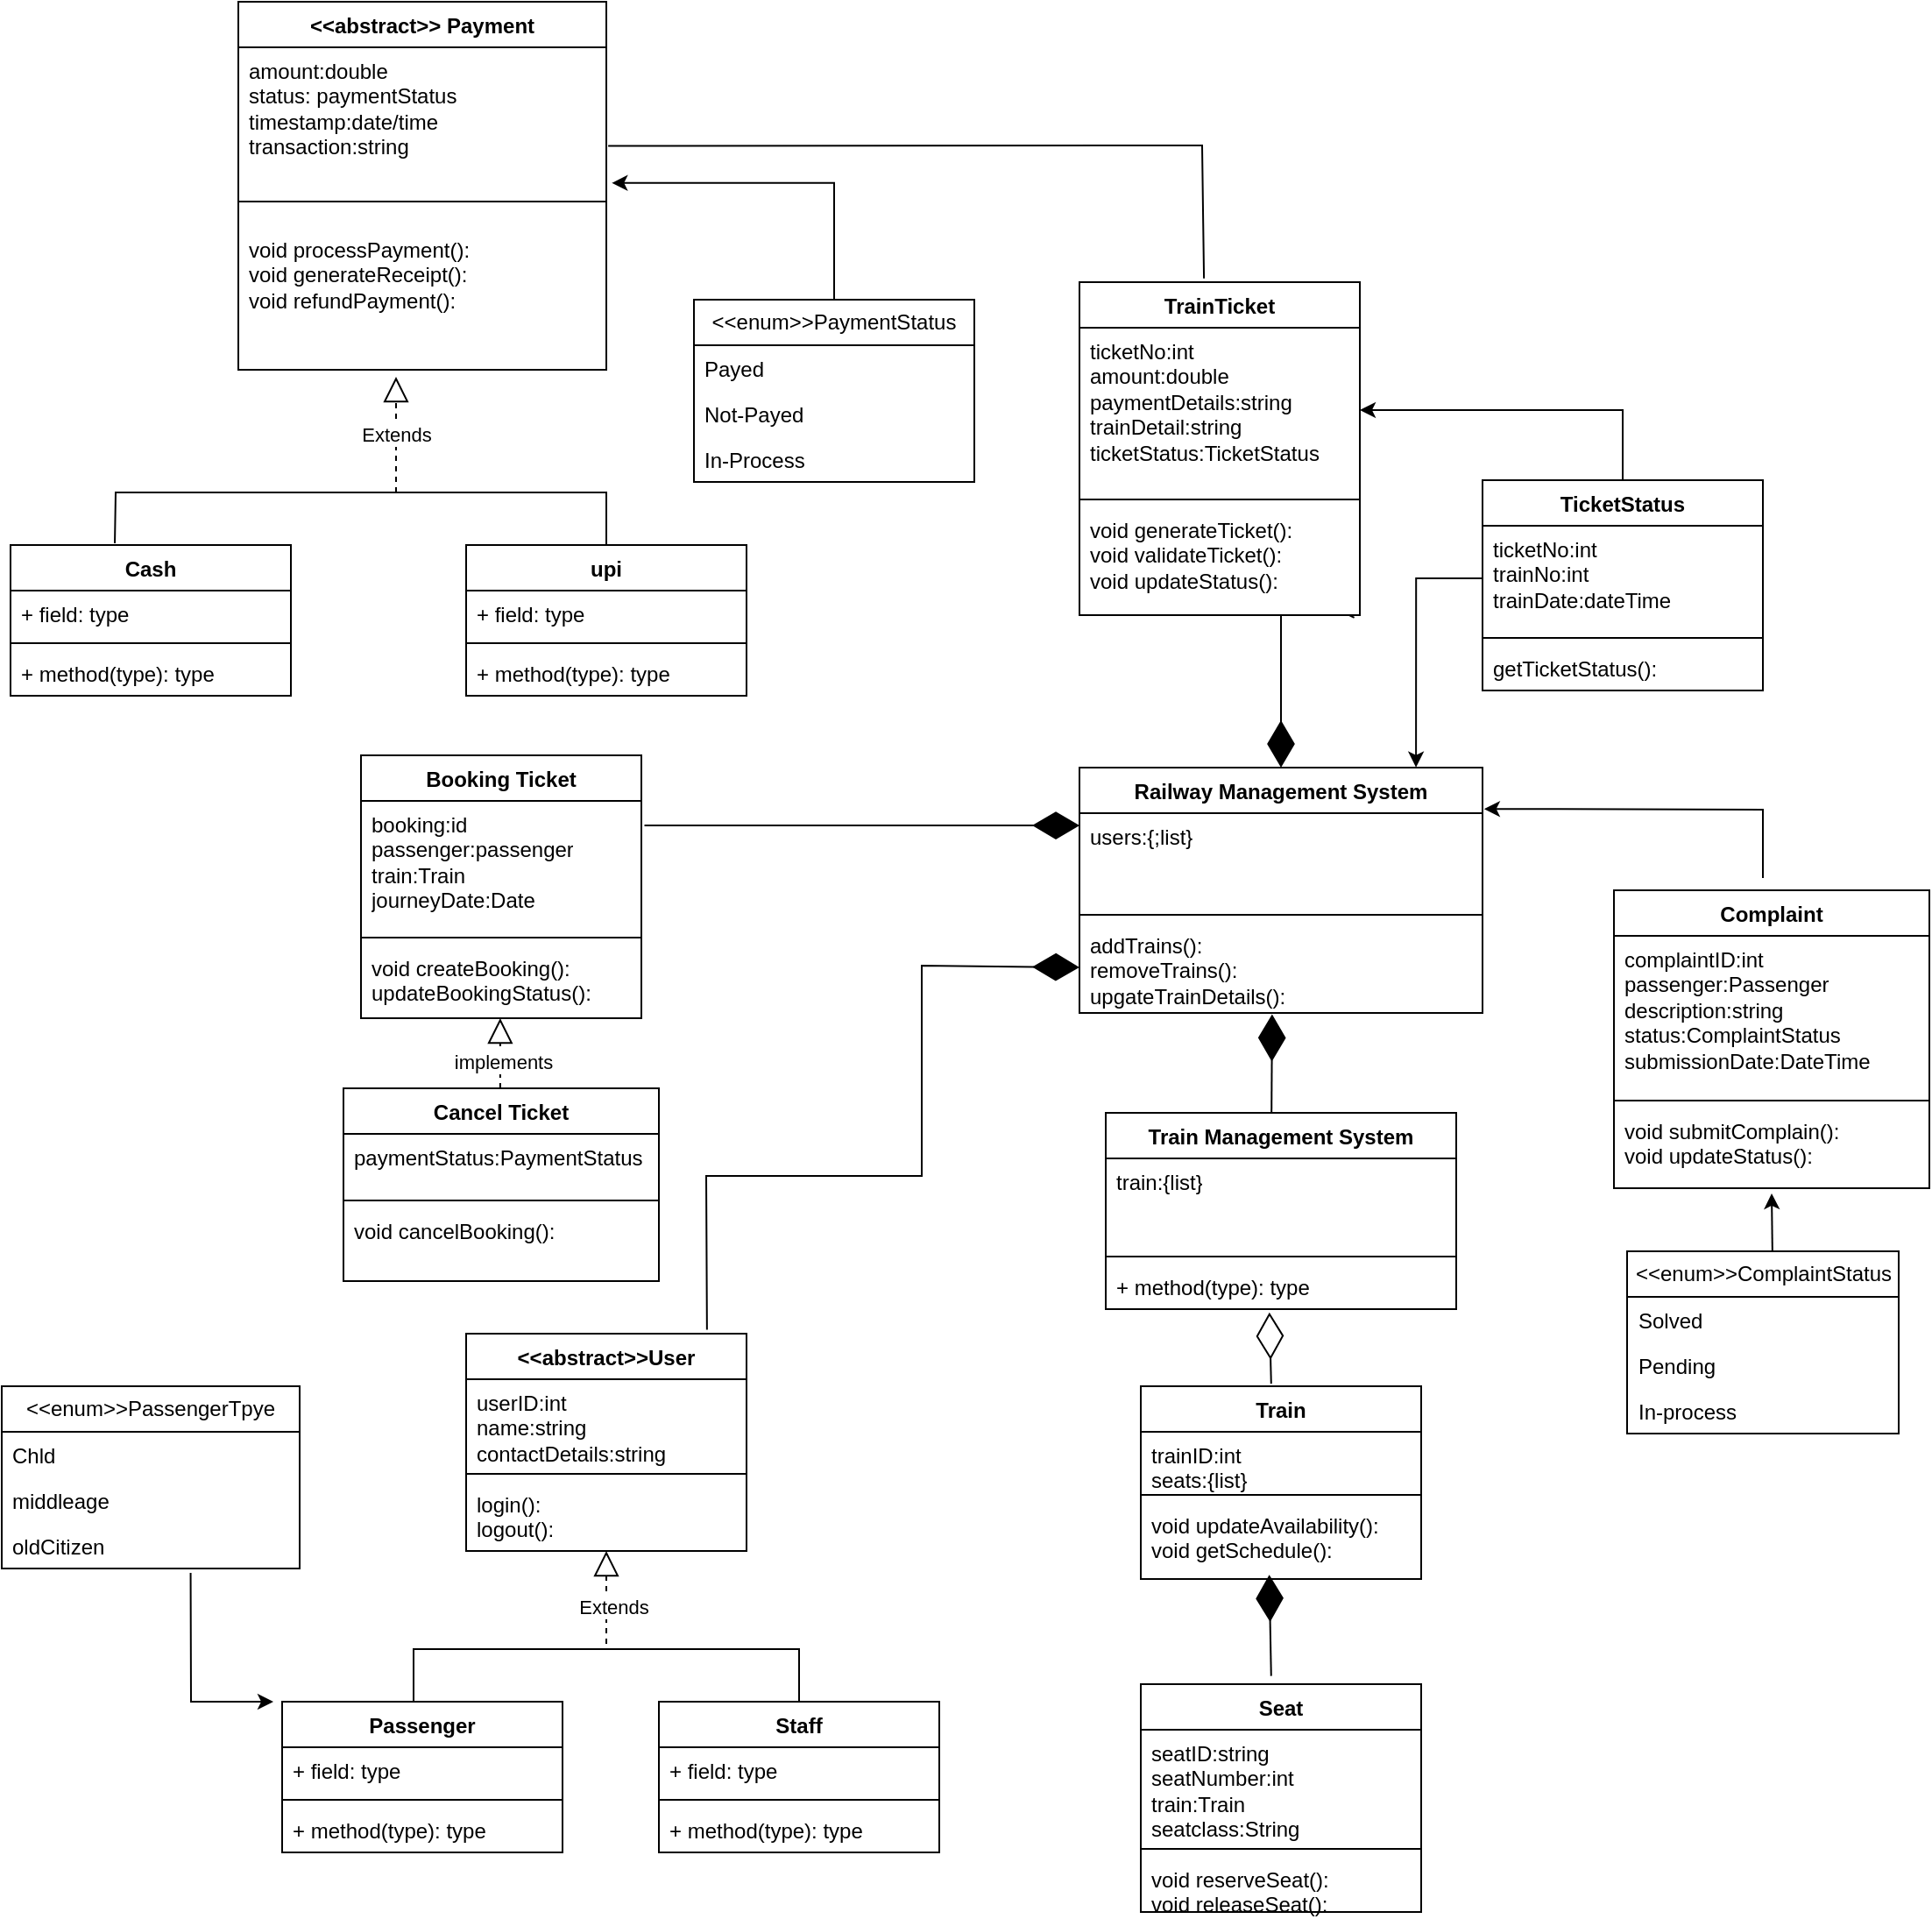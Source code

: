 <mxfile version="26.1.3">
  <diagram name="Page-1" id="0LplpwugG9WD71_XOVl7">
    <mxGraphModel dx="1831" dy="1996" grid="1" gridSize="10" guides="1" tooltips="1" connect="1" arrows="1" fold="1" page="1" pageScale="1" pageWidth="850" pageHeight="1100" math="0" shadow="0">
      <root>
        <mxCell id="0" />
        <mxCell id="1" parent="0" />
        <mxCell id="DMNaxNaqKt3KZPqngeq9-5" value="&amp;lt;&amp;lt;enum&amp;gt;&amp;gt;PaymentStatus" style="swimlane;fontStyle=0;childLayout=stackLayout;horizontal=1;startSize=26;fillColor=none;horizontalStack=0;resizeParent=1;resizeParentMax=0;resizeLast=0;collapsible=1;marginBottom=0;whiteSpace=wrap;html=1;" vertex="1" parent="1">
          <mxGeometry x="670" y="-140" width="160" height="104" as="geometry" />
        </mxCell>
        <mxCell id="DMNaxNaqKt3KZPqngeq9-6" value="Payed" style="text;strokeColor=none;fillColor=none;align=left;verticalAlign=top;spacingLeft=4;spacingRight=4;overflow=hidden;rotatable=0;points=[[0,0.5],[1,0.5]];portConstraint=eastwest;whiteSpace=wrap;html=1;" vertex="1" parent="DMNaxNaqKt3KZPqngeq9-5">
          <mxGeometry y="26" width="160" height="26" as="geometry" />
        </mxCell>
        <mxCell id="DMNaxNaqKt3KZPqngeq9-7" value="Not-Payed" style="text;strokeColor=none;fillColor=none;align=left;verticalAlign=top;spacingLeft=4;spacingRight=4;overflow=hidden;rotatable=0;points=[[0,0.5],[1,0.5]];portConstraint=eastwest;whiteSpace=wrap;html=1;" vertex="1" parent="DMNaxNaqKt3KZPqngeq9-5">
          <mxGeometry y="52" width="160" height="26" as="geometry" />
        </mxCell>
        <mxCell id="DMNaxNaqKt3KZPqngeq9-8" value="In-Process" style="text;strokeColor=none;fillColor=none;align=left;verticalAlign=top;spacingLeft=4;spacingRight=4;overflow=hidden;rotatable=0;points=[[0,0.5],[1,0.5]];portConstraint=eastwest;whiteSpace=wrap;html=1;" vertex="1" parent="DMNaxNaqKt3KZPqngeq9-5">
          <mxGeometry y="78" width="160" height="26" as="geometry" />
        </mxCell>
        <mxCell id="DMNaxNaqKt3KZPqngeq9-9" value="&amp;lt;&amp;lt;enum&amp;gt;&amp;gt;PassengerTpye" style="swimlane;fontStyle=0;childLayout=stackLayout;horizontal=1;startSize=26;fillColor=none;horizontalStack=0;resizeParent=1;resizeParentMax=0;resizeLast=0;collapsible=1;marginBottom=0;whiteSpace=wrap;html=1;" vertex="1" parent="1">
          <mxGeometry x="275" y="480" width="170" height="104" as="geometry" />
        </mxCell>
        <mxCell id="DMNaxNaqKt3KZPqngeq9-10" value="Chld" style="text;strokeColor=none;fillColor=none;align=left;verticalAlign=top;spacingLeft=4;spacingRight=4;overflow=hidden;rotatable=0;points=[[0,0.5],[1,0.5]];portConstraint=eastwest;whiteSpace=wrap;html=1;" vertex="1" parent="DMNaxNaqKt3KZPqngeq9-9">
          <mxGeometry y="26" width="170" height="26" as="geometry" />
        </mxCell>
        <mxCell id="DMNaxNaqKt3KZPqngeq9-11" value="middleage" style="text;strokeColor=none;fillColor=none;align=left;verticalAlign=top;spacingLeft=4;spacingRight=4;overflow=hidden;rotatable=0;points=[[0,0.5],[1,0.5]];portConstraint=eastwest;whiteSpace=wrap;html=1;" vertex="1" parent="DMNaxNaqKt3KZPqngeq9-9">
          <mxGeometry y="52" width="170" height="26" as="geometry" />
        </mxCell>
        <mxCell id="DMNaxNaqKt3KZPqngeq9-12" value="oldCitizen" style="text;strokeColor=none;fillColor=none;align=left;verticalAlign=top;spacingLeft=4;spacingRight=4;overflow=hidden;rotatable=0;points=[[0,0.5],[1,0.5]];portConstraint=eastwest;whiteSpace=wrap;html=1;" vertex="1" parent="DMNaxNaqKt3KZPqngeq9-9">
          <mxGeometry y="78" width="170" height="26" as="geometry" />
        </mxCell>
        <mxCell id="DMNaxNaqKt3KZPqngeq9-17" value="upi" style="swimlane;fontStyle=1;align=center;verticalAlign=top;childLayout=stackLayout;horizontal=1;startSize=26;horizontalStack=0;resizeParent=1;resizeParentMax=0;resizeLast=0;collapsible=1;marginBottom=0;whiteSpace=wrap;html=1;" vertex="1" parent="1">
          <mxGeometry x="540" width="160" height="86" as="geometry" />
        </mxCell>
        <mxCell id="DMNaxNaqKt3KZPqngeq9-18" value="+ field: type" style="text;strokeColor=none;fillColor=none;align=left;verticalAlign=top;spacingLeft=4;spacingRight=4;overflow=hidden;rotatable=0;points=[[0,0.5],[1,0.5]];portConstraint=eastwest;whiteSpace=wrap;html=1;" vertex="1" parent="DMNaxNaqKt3KZPqngeq9-17">
          <mxGeometry y="26" width="160" height="26" as="geometry" />
        </mxCell>
        <mxCell id="DMNaxNaqKt3KZPqngeq9-19" value="" style="line;strokeWidth=1;fillColor=none;align=left;verticalAlign=middle;spacingTop=-1;spacingLeft=3;spacingRight=3;rotatable=0;labelPosition=right;points=[];portConstraint=eastwest;strokeColor=inherit;" vertex="1" parent="DMNaxNaqKt3KZPqngeq9-17">
          <mxGeometry y="52" width="160" height="8" as="geometry" />
        </mxCell>
        <mxCell id="DMNaxNaqKt3KZPqngeq9-20" value="+ method(type): type" style="text;strokeColor=none;fillColor=none;align=left;verticalAlign=top;spacingLeft=4;spacingRight=4;overflow=hidden;rotatable=0;points=[[0,0.5],[1,0.5]];portConstraint=eastwest;whiteSpace=wrap;html=1;" vertex="1" parent="DMNaxNaqKt3KZPqngeq9-17">
          <mxGeometry y="60" width="160" height="26" as="geometry" />
        </mxCell>
        <mxCell id="DMNaxNaqKt3KZPqngeq9-21" value="Railway Management System" style="swimlane;fontStyle=1;align=center;verticalAlign=top;childLayout=stackLayout;horizontal=1;startSize=26;horizontalStack=0;resizeParent=1;resizeParentMax=0;resizeLast=0;collapsible=1;marginBottom=0;whiteSpace=wrap;html=1;" vertex="1" parent="1">
          <mxGeometry x="890" y="127" width="230" height="140" as="geometry" />
        </mxCell>
        <mxCell id="DMNaxNaqKt3KZPqngeq9-22" value="users:{;list}" style="text;strokeColor=none;fillColor=none;align=left;verticalAlign=top;spacingLeft=4;spacingRight=4;overflow=hidden;rotatable=0;points=[[0,0.5],[1,0.5]];portConstraint=eastwest;whiteSpace=wrap;html=1;" vertex="1" parent="DMNaxNaqKt3KZPqngeq9-21">
          <mxGeometry y="26" width="230" height="54" as="geometry" />
        </mxCell>
        <mxCell id="DMNaxNaqKt3KZPqngeq9-23" value="" style="line;strokeWidth=1;fillColor=none;align=left;verticalAlign=middle;spacingTop=-1;spacingLeft=3;spacingRight=3;rotatable=0;labelPosition=right;points=[];portConstraint=eastwest;strokeColor=inherit;" vertex="1" parent="DMNaxNaqKt3KZPqngeq9-21">
          <mxGeometry y="80" width="230" height="8" as="geometry" />
        </mxCell>
        <mxCell id="DMNaxNaqKt3KZPqngeq9-24" value="addTrains():&lt;div&gt;removeTrains():&lt;/div&gt;&lt;div&gt;upgateTrainDetails():&lt;/div&gt;" style="text;strokeColor=none;fillColor=none;align=left;verticalAlign=top;spacingLeft=4;spacingRight=4;overflow=hidden;rotatable=0;points=[[0,0.5],[1,0.5]];portConstraint=eastwest;whiteSpace=wrap;html=1;" vertex="1" parent="DMNaxNaqKt3KZPqngeq9-21">
          <mxGeometry y="88" width="230" height="52" as="geometry" />
        </mxCell>
        <mxCell id="DMNaxNaqKt3KZPqngeq9-25" value="Complaint" style="swimlane;fontStyle=1;align=center;verticalAlign=top;childLayout=stackLayout;horizontal=1;startSize=26;horizontalStack=0;resizeParent=1;resizeParentMax=0;resizeLast=0;collapsible=1;marginBottom=0;whiteSpace=wrap;html=1;" vertex="1" parent="1">
          <mxGeometry x="1195" y="197" width="180" height="170" as="geometry" />
        </mxCell>
        <mxCell id="DMNaxNaqKt3KZPqngeq9-26" value="complaintID:int&lt;div&gt;passenger:Passenger&lt;/div&gt;&lt;div&gt;description:string&lt;/div&gt;&lt;div&gt;status:ComplaintStatus&lt;/div&gt;&lt;div&gt;submissionDate:DateTime&lt;/div&gt;" style="text;strokeColor=none;fillColor=none;align=left;verticalAlign=top;spacingLeft=4;spacingRight=4;overflow=hidden;rotatable=0;points=[[0,0.5],[1,0.5]];portConstraint=eastwest;whiteSpace=wrap;html=1;" vertex="1" parent="DMNaxNaqKt3KZPqngeq9-25">
          <mxGeometry y="26" width="180" height="90" as="geometry" />
        </mxCell>
        <mxCell id="DMNaxNaqKt3KZPqngeq9-27" value="" style="line;strokeWidth=1;fillColor=none;align=left;verticalAlign=middle;spacingTop=-1;spacingLeft=3;spacingRight=3;rotatable=0;labelPosition=right;points=[];portConstraint=eastwest;strokeColor=inherit;" vertex="1" parent="DMNaxNaqKt3KZPqngeq9-25">
          <mxGeometry y="116" width="180" height="8" as="geometry" />
        </mxCell>
        <mxCell id="DMNaxNaqKt3KZPqngeq9-28" value="void submitComplain():&lt;div&gt;void updateStatus():&lt;/div&gt;" style="text;strokeColor=none;fillColor=none;align=left;verticalAlign=top;spacingLeft=4;spacingRight=4;overflow=hidden;rotatable=0;points=[[0,0.5],[1,0.5]];portConstraint=eastwest;whiteSpace=wrap;html=1;" vertex="1" parent="DMNaxNaqKt3KZPqngeq9-25">
          <mxGeometry y="124" width="180" height="46" as="geometry" />
        </mxCell>
        <mxCell id="DMNaxNaqKt3KZPqngeq9-29" value="Train Management System" style="swimlane;fontStyle=1;align=center;verticalAlign=top;childLayout=stackLayout;horizontal=1;startSize=26;horizontalStack=0;resizeParent=1;resizeParentMax=0;resizeLast=0;collapsible=1;marginBottom=0;whiteSpace=wrap;html=1;" vertex="1" parent="1">
          <mxGeometry x="905" y="324" width="200" height="112" as="geometry" />
        </mxCell>
        <mxCell id="DMNaxNaqKt3KZPqngeq9-30" value="train:{list}&lt;div&gt;&lt;br&gt;&lt;/div&gt;" style="text;strokeColor=none;fillColor=none;align=left;verticalAlign=top;spacingLeft=4;spacingRight=4;overflow=hidden;rotatable=0;points=[[0,0.5],[1,0.5]];portConstraint=eastwest;whiteSpace=wrap;html=1;" vertex="1" parent="DMNaxNaqKt3KZPqngeq9-29">
          <mxGeometry y="26" width="200" height="52" as="geometry" />
        </mxCell>
        <mxCell id="DMNaxNaqKt3KZPqngeq9-31" value="" style="line;strokeWidth=1;fillColor=none;align=left;verticalAlign=middle;spacingTop=-1;spacingLeft=3;spacingRight=3;rotatable=0;labelPosition=right;points=[];portConstraint=eastwest;strokeColor=inherit;" vertex="1" parent="DMNaxNaqKt3KZPqngeq9-29">
          <mxGeometry y="78" width="200" height="8" as="geometry" />
        </mxCell>
        <mxCell id="DMNaxNaqKt3KZPqngeq9-32" value="+ method(type): type" style="text;strokeColor=none;fillColor=none;align=left;verticalAlign=top;spacingLeft=4;spacingRight=4;overflow=hidden;rotatable=0;points=[[0,0.5],[1,0.5]];portConstraint=eastwest;whiteSpace=wrap;html=1;" vertex="1" parent="DMNaxNaqKt3KZPqngeq9-29">
          <mxGeometry y="86" width="200" height="26" as="geometry" />
        </mxCell>
        <mxCell id="DMNaxNaqKt3KZPqngeq9-33" value="Train" style="swimlane;fontStyle=1;align=center;verticalAlign=top;childLayout=stackLayout;horizontal=1;startSize=26;horizontalStack=0;resizeParent=1;resizeParentMax=0;resizeLast=0;collapsible=1;marginBottom=0;whiteSpace=wrap;html=1;" vertex="1" parent="1">
          <mxGeometry x="925" y="480" width="160" height="110" as="geometry" />
        </mxCell>
        <mxCell id="DMNaxNaqKt3KZPqngeq9-34" value="&lt;div&gt;trainID:int&lt;/div&gt;seats:{list}" style="text;strokeColor=none;fillColor=none;align=left;verticalAlign=top;spacingLeft=4;spacingRight=4;overflow=hidden;rotatable=0;points=[[0,0.5],[1,0.5]];portConstraint=eastwest;whiteSpace=wrap;html=1;" vertex="1" parent="DMNaxNaqKt3KZPqngeq9-33">
          <mxGeometry y="26" width="160" height="32" as="geometry" />
        </mxCell>
        <mxCell id="DMNaxNaqKt3KZPqngeq9-35" value="" style="line;strokeWidth=1;fillColor=none;align=left;verticalAlign=middle;spacingTop=-1;spacingLeft=3;spacingRight=3;rotatable=0;labelPosition=right;points=[];portConstraint=eastwest;strokeColor=inherit;" vertex="1" parent="DMNaxNaqKt3KZPqngeq9-33">
          <mxGeometry y="58" width="160" height="8" as="geometry" />
        </mxCell>
        <mxCell id="DMNaxNaqKt3KZPqngeq9-36" value="void updateAvailability():&lt;div&gt;void getSchedule():&lt;/div&gt;" style="text;strokeColor=none;fillColor=none;align=left;verticalAlign=top;spacingLeft=4;spacingRight=4;overflow=hidden;rotatable=0;points=[[0,0.5],[1,0.5]];portConstraint=eastwest;whiteSpace=wrap;html=1;" vertex="1" parent="DMNaxNaqKt3KZPqngeq9-33">
          <mxGeometry y="66" width="160" height="44" as="geometry" />
        </mxCell>
        <mxCell id="DMNaxNaqKt3KZPqngeq9-37" value="Seat" style="swimlane;fontStyle=1;align=center;verticalAlign=top;childLayout=stackLayout;horizontal=1;startSize=26;horizontalStack=0;resizeParent=1;resizeParentMax=0;resizeLast=0;collapsible=1;marginBottom=0;whiteSpace=wrap;html=1;" vertex="1" parent="1">
          <mxGeometry x="925" y="650" width="160" height="130" as="geometry" />
        </mxCell>
        <mxCell id="DMNaxNaqKt3KZPqngeq9-38" value="seatID:string&lt;div&gt;seatNumber:int&lt;/div&gt;&lt;div&gt;train:Train&lt;/div&gt;&lt;div&gt;seatclass:String&lt;/div&gt;" style="text;strokeColor=none;fillColor=none;align=left;verticalAlign=top;spacingLeft=4;spacingRight=4;overflow=hidden;rotatable=0;points=[[0,0.5],[1,0.5]];portConstraint=eastwest;whiteSpace=wrap;html=1;" vertex="1" parent="DMNaxNaqKt3KZPqngeq9-37">
          <mxGeometry y="26" width="160" height="64" as="geometry" />
        </mxCell>
        <mxCell id="DMNaxNaqKt3KZPqngeq9-39" value="" style="line;strokeWidth=1;fillColor=none;align=left;verticalAlign=middle;spacingTop=-1;spacingLeft=3;spacingRight=3;rotatable=0;labelPosition=right;points=[];portConstraint=eastwest;strokeColor=inherit;" vertex="1" parent="DMNaxNaqKt3KZPqngeq9-37">
          <mxGeometry y="90" width="160" height="8" as="geometry" />
        </mxCell>
        <mxCell id="DMNaxNaqKt3KZPqngeq9-40" value="void reserveSeat():&lt;div&gt;void releaseSeat():&lt;/div&gt;" style="text;strokeColor=none;fillColor=none;align=left;verticalAlign=top;spacingLeft=4;spacingRight=4;overflow=hidden;rotatable=0;points=[[0,0.5],[1,0.5]];portConstraint=eastwest;whiteSpace=wrap;html=1;" vertex="1" parent="DMNaxNaqKt3KZPqngeq9-37">
          <mxGeometry y="98" width="160" height="32" as="geometry" />
        </mxCell>
        <mxCell id="DMNaxNaqKt3KZPqngeq9-41" value="Cancel Ticket" style="swimlane;fontStyle=1;align=center;verticalAlign=top;childLayout=stackLayout;horizontal=1;startSize=26;horizontalStack=0;resizeParent=1;resizeParentMax=0;resizeLast=0;collapsible=1;marginBottom=0;whiteSpace=wrap;html=1;" vertex="1" parent="1">
          <mxGeometry x="470" y="310" width="180" height="110" as="geometry" />
        </mxCell>
        <mxCell id="DMNaxNaqKt3KZPqngeq9-42" value="paymentStatus:PaymentStatus" style="text;strokeColor=none;fillColor=none;align=left;verticalAlign=top;spacingLeft=4;spacingRight=4;overflow=hidden;rotatable=0;points=[[0,0.5],[1,0.5]];portConstraint=eastwest;whiteSpace=wrap;html=1;" vertex="1" parent="DMNaxNaqKt3KZPqngeq9-41">
          <mxGeometry y="26" width="180" height="34" as="geometry" />
        </mxCell>
        <mxCell id="DMNaxNaqKt3KZPqngeq9-43" value="" style="line;strokeWidth=1;fillColor=none;align=left;verticalAlign=middle;spacingTop=-1;spacingLeft=3;spacingRight=3;rotatable=0;labelPosition=right;points=[];portConstraint=eastwest;strokeColor=inherit;" vertex="1" parent="DMNaxNaqKt3KZPqngeq9-41">
          <mxGeometry y="60" width="180" height="8" as="geometry" />
        </mxCell>
        <mxCell id="DMNaxNaqKt3KZPqngeq9-44" value="void cancelBooking():" style="text;strokeColor=none;fillColor=none;align=left;verticalAlign=top;spacingLeft=4;spacingRight=4;overflow=hidden;rotatable=0;points=[[0,0.5],[1,0.5]];portConstraint=eastwest;whiteSpace=wrap;html=1;" vertex="1" parent="DMNaxNaqKt3KZPqngeq9-41">
          <mxGeometry y="68" width="180" height="42" as="geometry" />
        </mxCell>
        <mxCell id="DMNaxNaqKt3KZPqngeq9-45" value="Passenger" style="swimlane;fontStyle=1;align=center;verticalAlign=top;childLayout=stackLayout;horizontal=1;startSize=26;horizontalStack=0;resizeParent=1;resizeParentMax=0;resizeLast=0;collapsible=1;marginBottom=0;whiteSpace=wrap;html=1;" vertex="1" parent="1">
          <mxGeometry x="435" y="660" width="160" height="86" as="geometry" />
        </mxCell>
        <mxCell id="DMNaxNaqKt3KZPqngeq9-46" value="+ field: type" style="text;strokeColor=none;fillColor=none;align=left;verticalAlign=top;spacingLeft=4;spacingRight=4;overflow=hidden;rotatable=0;points=[[0,0.5],[1,0.5]];portConstraint=eastwest;whiteSpace=wrap;html=1;" vertex="1" parent="DMNaxNaqKt3KZPqngeq9-45">
          <mxGeometry y="26" width="160" height="26" as="geometry" />
        </mxCell>
        <mxCell id="DMNaxNaqKt3KZPqngeq9-47" value="" style="line;strokeWidth=1;fillColor=none;align=left;verticalAlign=middle;spacingTop=-1;spacingLeft=3;spacingRight=3;rotatable=0;labelPosition=right;points=[];portConstraint=eastwest;strokeColor=inherit;" vertex="1" parent="DMNaxNaqKt3KZPqngeq9-45">
          <mxGeometry y="52" width="160" height="8" as="geometry" />
        </mxCell>
        <mxCell id="DMNaxNaqKt3KZPqngeq9-48" value="+ method(type): type" style="text;strokeColor=none;fillColor=none;align=left;verticalAlign=top;spacingLeft=4;spacingRight=4;overflow=hidden;rotatable=0;points=[[0,0.5],[1,0.5]];portConstraint=eastwest;whiteSpace=wrap;html=1;" vertex="1" parent="DMNaxNaqKt3KZPqngeq9-45">
          <mxGeometry y="60" width="160" height="26" as="geometry" />
        </mxCell>
        <mxCell id="DMNaxNaqKt3KZPqngeq9-49" value="&amp;lt;&amp;lt;abstract&amp;gt;&amp;gt;User" style="swimlane;fontStyle=1;align=center;verticalAlign=top;childLayout=stackLayout;horizontal=1;startSize=26;horizontalStack=0;resizeParent=1;resizeParentMax=0;resizeLast=0;collapsible=1;marginBottom=0;whiteSpace=wrap;html=1;" vertex="1" parent="1">
          <mxGeometry x="540" y="450" width="160" height="124" as="geometry" />
        </mxCell>
        <mxCell id="DMNaxNaqKt3KZPqngeq9-50" value="userID:int&lt;div&gt;name:string&lt;/div&gt;&lt;div&gt;contactDetails:string&lt;/div&gt;" style="text;strokeColor=none;fillColor=none;align=left;verticalAlign=top;spacingLeft=4;spacingRight=4;overflow=hidden;rotatable=0;points=[[0,0.5],[1,0.5]];portConstraint=eastwest;whiteSpace=wrap;html=1;" vertex="1" parent="DMNaxNaqKt3KZPqngeq9-49">
          <mxGeometry y="26" width="160" height="50" as="geometry" />
        </mxCell>
        <mxCell id="DMNaxNaqKt3KZPqngeq9-51" value="" style="line;strokeWidth=1;fillColor=none;align=left;verticalAlign=middle;spacingTop=-1;spacingLeft=3;spacingRight=3;rotatable=0;labelPosition=right;points=[];portConstraint=eastwest;strokeColor=inherit;" vertex="1" parent="DMNaxNaqKt3KZPqngeq9-49">
          <mxGeometry y="76" width="160" height="8" as="geometry" />
        </mxCell>
        <mxCell id="DMNaxNaqKt3KZPqngeq9-52" value="login():&lt;div&gt;logout():&lt;/div&gt;" style="text;strokeColor=none;fillColor=none;align=left;verticalAlign=top;spacingLeft=4;spacingRight=4;overflow=hidden;rotatable=0;points=[[0,0.5],[1,0.5]];portConstraint=eastwest;whiteSpace=wrap;html=1;" vertex="1" parent="DMNaxNaqKt3KZPqngeq9-49">
          <mxGeometry y="84" width="160" height="40" as="geometry" />
        </mxCell>
        <mxCell id="DMNaxNaqKt3KZPqngeq9-53" value="Booking Ticket" style="swimlane;fontStyle=1;align=center;verticalAlign=top;childLayout=stackLayout;horizontal=1;startSize=26;horizontalStack=0;resizeParent=1;resizeParentMax=0;resizeLast=0;collapsible=1;marginBottom=0;whiteSpace=wrap;html=1;" vertex="1" parent="1">
          <mxGeometry x="480" y="120" width="160" height="150" as="geometry" />
        </mxCell>
        <mxCell id="DMNaxNaqKt3KZPqngeq9-54" value="booking:id&lt;div&gt;passenger:passenger&lt;/div&gt;&lt;div&gt;train:Train&lt;/div&gt;&lt;div&gt;journeyDate:Date&lt;/div&gt;" style="text;strokeColor=none;fillColor=none;align=left;verticalAlign=top;spacingLeft=4;spacingRight=4;overflow=hidden;rotatable=0;points=[[0,0.5],[1,0.5]];portConstraint=eastwest;whiteSpace=wrap;html=1;" vertex="1" parent="DMNaxNaqKt3KZPqngeq9-53">
          <mxGeometry y="26" width="160" height="74" as="geometry" />
        </mxCell>
        <mxCell id="DMNaxNaqKt3KZPqngeq9-55" value="" style="line;strokeWidth=1;fillColor=none;align=left;verticalAlign=middle;spacingTop=-1;spacingLeft=3;spacingRight=3;rotatable=0;labelPosition=right;points=[];portConstraint=eastwest;strokeColor=inherit;" vertex="1" parent="DMNaxNaqKt3KZPqngeq9-53">
          <mxGeometry y="100" width="160" height="8" as="geometry" />
        </mxCell>
        <mxCell id="DMNaxNaqKt3KZPqngeq9-56" value="void createBooking():&lt;div&gt;updateBookingStatus():&lt;/div&gt;" style="text;strokeColor=none;fillColor=none;align=left;verticalAlign=top;spacingLeft=4;spacingRight=4;overflow=hidden;rotatable=0;points=[[0,0.5],[1,0.5]];portConstraint=eastwest;whiteSpace=wrap;html=1;" vertex="1" parent="DMNaxNaqKt3KZPqngeq9-53">
          <mxGeometry y="108" width="160" height="42" as="geometry" />
        </mxCell>
        <mxCell id="DMNaxNaqKt3KZPqngeq9-61" value="&amp;lt;&amp;lt;abstract&amp;gt;&amp;gt; Payment" style="swimlane;fontStyle=1;align=center;verticalAlign=top;childLayout=stackLayout;horizontal=1;startSize=26;horizontalStack=0;resizeParent=1;resizeParentMax=0;resizeLast=0;collapsible=1;marginBottom=0;whiteSpace=wrap;html=1;" vertex="1" parent="1">
          <mxGeometry x="410" y="-310" width="210" height="210" as="geometry" />
        </mxCell>
        <mxCell id="DMNaxNaqKt3KZPqngeq9-62" value="amount:double&lt;div&gt;status: paymentStatus&lt;/div&gt;&lt;div&gt;timestamp:date/time&lt;/div&gt;&lt;div&gt;transaction:string&lt;/div&gt;" style="text;strokeColor=none;fillColor=none;align=left;verticalAlign=top;spacingLeft=4;spacingRight=4;overflow=hidden;rotatable=0;points=[[0,0.5],[1,0.5]];portConstraint=eastwest;whiteSpace=wrap;html=1;" vertex="1" parent="DMNaxNaqKt3KZPqngeq9-61">
          <mxGeometry y="26" width="210" height="74" as="geometry" />
        </mxCell>
        <mxCell id="DMNaxNaqKt3KZPqngeq9-63" value="" style="line;strokeWidth=1;fillColor=none;align=left;verticalAlign=middle;spacingTop=-1;spacingLeft=3;spacingRight=3;rotatable=0;labelPosition=right;points=[];portConstraint=eastwest;strokeColor=inherit;" vertex="1" parent="DMNaxNaqKt3KZPqngeq9-61">
          <mxGeometry y="100" width="210" height="28" as="geometry" />
        </mxCell>
        <mxCell id="DMNaxNaqKt3KZPqngeq9-64" value="void processPayment():&lt;div&gt;void generateReceipt():&lt;/div&gt;&lt;div&gt;void refundPayment():&lt;/div&gt;" style="text;strokeColor=none;fillColor=none;align=left;verticalAlign=top;spacingLeft=4;spacingRight=4;overflow=hidden;rotatable=0;points=[[0,0.5],[1,0.5]];portConstraint=eastwest;whiteSpace=wrap;html=1;" vertex="1" parent="DMNaxNaqKt3KZPqngeq9-61">
          <mxGeometry y="128" width="210" height="82" as="geometry" />
        </mxCell>
        <mxCell id="DMNaxNaqKt3KZPqngeq9-67" value="Cash" style="swimlane;fontStyle=1;align=center;verticalAlign=top;childLayout=stackLayout;horizontal=1;startSize=26;horizontalStack=0;resizeParent=1;resizeParentMax=0;resizeLast=0;collapsible=1;marginBottom=0;whiteSpace=wrap;html=1;" vertex="1" parent="1">
          <mxGeometry x="280" width="160" height="86" as="geometry" />
        </mxCell>
        <mxCell id="DMNaxNaqKt3KZPqngeq9-68" value="+ field: type" style="text;strokeColor=none;fillColor=none;align=left;verticalAlign=top;spacingLeft=4;spacingRight=4;overflow=hidden;rotatable=0;points=[[0,0.5],[1,0.5]];portConstraint=eastwest;whiteSpace=wrap;html=1;" vertex="1" parent="DMNaxNaqKt3KZPqngeq9-67">
          <mxGeometry y="26" width="160" height="26" as="geometry" />
        </mxCell>
        <mxCell id="DMNaxNaqKt3KZPqngeq9-69" value="" style="line;strokeWidth=1;fillColor=none;align=left;verticalAlign=middle;spacingTop=-1;spacingLeft=3;spacingRight=3;rotatable=0;labelPosition=right;points=[];portConstraint=eastwest;strokeColor=inherit;" vertex="1" parent="DMNaxNaqKt3KZPqngeq9-67">
          <mxGeometry y="52" width="160" height="8" as="geometry" />
        </mxCell>
        <mxCell id="DMNaxNaqKt3KZPqngeq9-70" value="+ method(type): type" style="text;strokeColor=none;fillColor=none;align=left;verticalAlign=top;spacingLeft=4;spacingRight=4;overflow=hidden;rotatable=0;points=[[0,0.5],[1,0.5]];portConstraint=eastwest;whiteSpace=wrap;html=1;" vertex="1" parent="DMNaxNaqKt3KZPqngeq9-67">
          <mxGeometry y="60" width="160" height="26" as="geometry" />
        </mxCell>
        <mxCell id="DMNaxNaqKt3KZPqngeq9-71" value="TrainTicket" style="swimlane;fontStyle=1;align=center;verticalAlign=top;childLayout=stackLayout;horizontal=1;startSize=26;horizontalStack=0;resizeParent=1;resizeParentMax=0;resizeLast=0;collapsible=1;marginBottom=0;whiteSpace=wrap;html=1;" vertex="1" parent="1">
          <mxGeometry x="890" y="-150" width="160" height="190" as="geometry" />
        </mxCell>
        <mxCell id="DMNaxNaqKt3KZPqngeq9-72" value="ticketNo:int&lt;div&gt;amount:double&lt;/div&gt;&lt;div&gt;paymentDetails:string&lt;/div&gt;&lt;div&gt;trainDetail:string&lt;/div&gt;&lt;div&gt;ticketStatus:TicketStatus&lt;/div&gt;" style="text;strokeColor=none;fillColor=none;align=left;verticalAlign=top;spacingLeft=4;spacingRight=4;overflow=hidden;rotatable=0;points=[[0,0.5],[1,0.5]];portConstraint=eastwest;whiteSpace=wrap;html=1;" vertex="1" parent="DMNaxNaqKt3KZPqngeq9-71">
          <mxGeometry y="26" width="160" height="94" as="geometry" />
        </mxCell>
        <mxCell id="DMNaxNaqKt3KZPqngeq9-73" value="" style="line;strokeWidth=1;fillColor=none;align=left;verticalAlign=middle;spacingTop=-1;spacingLeft=3;spacingRight=3;rotatable=0;labelPosition=right;points=[];portConstraint=eastwest;strokeColor=inherit;" vertex="1" parent="DMNaxNaqKt3KZPqngeq9-71">
          <mxGeometry y="120" width="160" height="8" as="geometry" />
        </mxCell>
        <mxCell id="DMNaxNaqKt3KZPqngeq9-74" value="void generateTicket&lt;span style=&quot;background-color: transparent; color: light-dark(rgb(0, 0, 0), rgb(255, 255, 255));&quot;&gt;():&lt;/span&gt;&lt;div&gt;&lt;span style=&quot;background-color: transparent; color: light-dark(rgb(0, 0, 0), rgb(255, 255, 255));&quot;&gt;void validateTicket():&lt;/span&gt;&lt;/div&gt;&lt;div&gt;&lt;span style=&quot;background-color: transparent; color: light-dark(rgb(0, 0, 0), rgb(255, 255, 255));&quot;&gt;void updateStatus():&lt;/span&gt;&lt;/div&gt;" style="text;strokeColor=none;fillColor=none;align=left;verticalAlign=top;spacingLeft=4;spacingRight=4;overflow=hidden;rotatable=0;points=[[0,0.5],[1,0.5]];portConstraint=eastwest;whiteSpace=wrap;html=1;" vertex="1" parent="DMNaxNaqKt3KZPqngeq9-71">
          <mxGeometry y="128" width="160" height="62" as="geometry" />
        </mxCell>
        <mxCell id="DMNaxNaqKt3KZPqngeq9-75" value="" style="endArrow=none;html=1;rounded=0;exitX=0.372;exitY=-0.012;exitDx=0;exitDy=0;exitPerimeter=0;entryX=0.5;entryY=0;entryDx=0;entryDy=0;" edge="1" parent="1" source="DMNaxNaqKt3KZPqngeq9-67" target="DMNaxNaqKt3KZPqngeq9-17">
          <mxGeometry width="50" height="50" relative="1" as="geometry">
            <mxPoint x="443" as="sourcePoint" />
            <mxPoint x="720" y="-30" as="targetPoint" />
            <Array as="points">
              <mxPoint x="340" y="-30" />
              <mxPoint x="620" y="-30" />
            </Array>
          </mxGeometry>
        </mxCell>
        <mxCell id="DMNaxNaqKt3KZPqngeq9-76" value="" style="endArrow=block;dashed=1;endFill=0;endSize=12;html=1;rounded=0;entryX=0.472;entryY=1.093;entryDx=0;entryDy=0;entryPerimeter=0;" edge="1" parent="1">
          <mxGeometry width="160" relative="1" as="geometry">
            <mxPoint x="500" y="-30" as="sourcePoint" />
            <mxPoint x="500.0" y="-96.002" as="targetPoint" />
          </mxGeometry>
        </mxCell>
        <mxCell id="DMNaxNaqKt3KZPqngeq9-90" value="Extends" style="edgeLabel;html=1;align=center;verticalAlign=middle;resizable=0;points=[];" vertex="1" connectable="0" parent="DMNaxNaqKt3KZPqngeq9-76">
          <mxGeometry x="0.004" relative="1" as="geometry">
            <mxPoint as="offset" />
          </mxGeometry>
        </mxCell>
        <mxCell id="DMNaxNaqKt3KZPqngeq9-78" value="" style="endArrow=diamondThin;endFill=1;endSize=24;html=1;rounded=0;exitX=0.473;exitY=-0.004;exitDx=0;exitDy=0;exitPerimeter=0;entryX=0.478;entryY=1.014;entryDx=0;entryDy=0;entryPerimeter=0;" edge="1" parent="1" source="DMNaxNaqKt3KZPqngeq9-29" target="DMNaxNaqKt3KZPqngeq9-24">
          <mxGeometry width="160" relative="1" as="geometry">
            <mxPoint x="800" y="370" as="sourcePoint" />
            <mxPoint x="960" y="370" as="targetPoint" />
          </mxGeometry>
        </mxCell>
        <mxCell id="DMNaxNaqKt3KZPqngeq9-79" value="" style="endArrow=diamondThin;endFill=0;endSize=24;html=1;rounded=0;entryX=0.467;entryY=1.072;entryDx=0;entryDy=0;entryPerimeter=0;exitX=0.465;exitY=-0.013;exitDx=0;exitDy=0;exitPerimeter=0;" edge="1" parent="1" source="DMNaxNaqKt3KZPqngeq9-33" target="DMNaxNaqKt3KZPqngeq9-32">
          <mxGeometry width="160" relative="1" as="geometry">
            <mxPoint x="960" y="570" as="sourcePoint" />
            <mxPoint x="960" y="530" as="targetPoint" />
          </mxGeometry>
        </mxCell>
        <mxCell id="DMNaxNaqKt3KZPqngeq9-80" value="" style="endArrow=diamondThin;endFill=1;endSize=24;html=1;rounded=0;exitX=0.465;exitY=-0.036;exitDx=0;exitDy=0;exitPerimeter=0;entryX=0.458;entryY=0.945;entryDx=0;entryDy=0;entryPerimeter=0;" edge="1" parent="1" source="DMNaxNaqKt3KZPqngeq9-37" target="DMNaxNaqKt3KZPqngeq9-36">
          <mxGeometry width="160" relative="1" as="geometry">
            <mxPoint x="1000" y="750" as="sourcePoint" />
            <mxPoint x="1000" y="640" as="targetPoint" />
          </mxGeometry>
        </mxCell>
        <mxCell id="DMNaxNaqKt3KZPqngeq9-81" value="&amp;lt;&amp;lt;enum&amp;gt;&amp;gt;ComplaintStatus" style="swimlane;fontStyle=0;childLayout=stackLayout;horizontal=1;startSize=26;fillColor=none;horizontalStack=0;resizeParent=1;resizeParentMax=0;resizeLast=0;collapsible=1;marginBottom=0;whiteSpace=wrap;html=1;" vertex="1" parent="1">
          <mxGeometry x="1202.5" y="403" width="155" height="104" as="geometry" />
        </mxCell>
        <mxCell id="DMNaxNaqKt3KZPqngeq9-82" value="Solved" style="text;strokeColor=none;fillColor=none;align=left;verticalAlign=top;spacingLeft=4;spacingRight=4;overflow=hidden;rotatable=0;points=[[0,0.5],[1,0.5]];portConstraint=eastwest;whiteSpace=wrap;html=1;" vertex="1" parent="DMNaxNaqKt3KZPqngeq9-81">
          <mxGeometry y="26" width="155" height="26" as="geometry" />
        </mxCell>
        <mxCell id="DMNaxNaqKt3KZPqngeq9-83" value="Pending" style="text;strokeColor=none;fillColor=none;align=left;verticalAlign=top;spacingLeft=4;spacingRight=4;overflow=hidden;rotatable=0;points=[[0,0.5],[1,0.5]];portConstraint=eastwest;whiteSpace=wrap;html=1;" vertex="1" parent="DMNaxNaqKt3KZPqngeq9-81">
          <mxGeometry y="52" width="155" height="26" as="geometry" />
        </mxCell>
        <mxCell id="DMNaxNaqKt3KZPqngeq9-84" value="In-process" style="text;strokeColor=none;fillColor=none;align=left;verticalAlign=top;spacingLeft=4;spacingRight=4;overflow=hidden;rotatable=0;points=[[0,0.5],[1,0.5]];portConstraint=eastwest;whiteSpace=wrap;html=1;" vertex="1" parent="DMNaxNaqKt3KZPqngeq9-81">
          <mxGeometry y="78" width="155" height="26" as="geometry" />
        </mxCell>
        <mxCell id="DMNaxNaqKt3KZPqngeq9-86" value="" style="endArrow=none;html=1;rounded=0;exitX=1.005;exitY=0.76;exitDx=0;exitDy=0;exitPerimeter=0;entryX=0.444;entryY=-0.011;entryDx=0;entryDy=0;entryPerimeter=0;" edge="1" parent="1" source="DMNaxNaqKt3KZPqngeq9-62" target="DMNaxNaqKt3KZPqngeq9-71">
          <mxGeometry width="50" height="50" relative="1" as="geometry">
            <mxPoint x="810" y="-210" as="sourcePoint" />
            <mxPoint x="860" y="-260" as="targetPoint" />
            <Array as="points">
              <mxPoint x="960" y="-228" />
            </Array>
          </mxGeometry>
        </mxCell>
        <mxCell id="DMNaxNaqKt3KZPqngeq9-87" value="" style="endArrow=diamondThin;endFill=1;endSize=24;html=1;rounded=0;entryX=0.5;entryY=0;entryDx=0;entryDy=0;exitX=0.98;exitY=1.024;exitDx=0;exitDy=0;exitPerimeter=0;" edge="1" parent="1" source="DMNaxNaqKt3KZPqngeq9-74" target="DMNaxNaqKt3KZPqngeq9-21">
          <mxGeometry width="160" relative="1" as="geometry">
            <mxPoint x="1005" y="10" as="sourcePoint" />
            <mxPoint x="1030" y="200" as="targetPoint" />
            <Array as="points">
              <mxPoint x="1044" y="40" />
              <mxPoint x="1005" y="40" />
            </Array>
          </mxGeometry>
        </mxCell>
        <mxCell id="DMNaxNaqKt3KZPqngeq9-89" value="" style="endArrow=classic;html=1;rounded=0;entryX=1.004;entryY=-0.045;entryDx=0;entryDy=0;entryPerimeter=0;" edge="1" parent="1" target="DMNaxNaqKt3KZPqngeq9-22">
          <mxGeometry width="50" height="50" relative="1" as="geometry">
            <mxPoint x="1280" y="190" as="sourcePoint" />
            <mxPoint x="1240" y="120" as="targetPoint" />
            <Array as="points">
              <mxPoint x="1280" y="151" />
            </Array>
          </mxGeometry>
        </mxCell>
        <mxCell id="DMNaxNaqKt3KZPqngeq9-91" value="Staff" style="swimlane;fontStyle=1;align=center;verticalAlign=top;childLayout=stackLayout;horizontal=1;startSize=26;horizontalStack=0;resizeParent=1;resizeParentMax=0;resizeLast=0;collapsible=1;marginBottom=0;whiteSpace=wrap;html=1;" vertex="1" parent="1">
          <mxGeometry x="650" y="660" width="160" height="86" as="geometry" />
        </mxCell>
        <mxCell id="DMNaxNaqKt3KZPqngeq9-92" value="+ field: type" style="text;strokeColor=none;fillColor=none;align=left;verticalAlign=top;spacingLeft=4;spacingRight=4;overflow=hidden;rotatable=0;points=[[0,0.5],[1,0.5]];portConstraint=eastwest;whiteSpace=wrap;html=1;" vertex="1" parent="DMNaxNaqKt3KZPqngeq9-91">
          <mxGeometry y="26" width="160" height="26" as="geometry" />
        </mxCell>
        <mxCell id="DMNaxNaqKt3KZPqngeq9-93" value="" style="line;strokeWidth=1;fillColor=none;align=left;verticalAlign=middle;spacingTop=-1;spacingLeft=3;spacingRight=3;rotatable=0;labelPosition=right;points=[];portConstraint=eastwest;strokeColor=inherit;" vertex="1" parent="DMNaxNaqKt3KZPqngeq9-91">
          <mxGeometry y="52" width="160" height="8" as="geometry" />
        </mxCell>
        <mxCell id="DMNaxNaqKt3KZPqngeq9-94" value="+ method(type): type" style="text;strokeColor=none;fillColor=none;align=left;verticalAlign=top;spacingLeft=4;spacingRight=4;overflow=hidden;rotatable=0;points=[[0,0.5],[1,0.5]];portConstraint=eastwest;whiteSpace=wrap;html=1;" vertex="1" parent="DMNaxNaqKt3KZPqngeq9-91">
          <mxGeometry y="60" width="160" height="26" as="geometry" />
        </mxCell>
        <mxCell id="DMNaxNaqKt3KZPqngeq9-95" value="" style="endArrow=none;html=1;rounded=0;" edge="1" parent="1">
          <mxGeometry width="50" height="50" relative="1" as="geometry">
            <mxPoint x="510" y="660" as="sourcePoint" />
            <mxPoint x="730" y="660" as="targetPoint" />
            <Array as="points">
              <mxPoint x="510" y="630" />
              <mxPoint x="730" y="630" />
            </Array>
          </mxGeometry>
        </mxCell>
        <mxCell id="DMNaxNaqKt3KZPqngeq9-96" value="" style="endArrow=block;dashed=1;endFill=0;endSize=12;html=1;rounded=0;" edge="1" parent="1">
          <mxGeometry width="160" relative="1" as="geometry">
            <mxPoint x="620" y="627" as="sourcePoint" />
            <mxPoint x="620" y="574" as="targetPoint" />
          </mxGeometry>
        </mxCell>
        <mxCell id="DMNaxNaqKt3KZPqngeq9-108" value="Extends" style="edgeLabel;html=1;align=center;verticalAlign=middle;resizable=0;points=[];" vertex="1" connectable="0" parent="DMNaxNaqKt3KZPqngeq9-96">
          <mxGeometry x="-0.182" y="-4" relative="1" as="geometry">
            <mxPoint as="offset" />
          </mxGeometry>
        </mxCell>
        <mxCell id="DMNaxNaqKt3KZPqngeq9-97" value="" style="endArrow=diamondThin;endFill=1;endSize=24;html=1;rounded=0;exitX=0.859;exitY=-0.018;exitDx=0;exitDy=0;exitPerimeter=0;entryX=0;entryY=0.5;entryDx=0;entryDy=0;" edge="1" parent="1" source="DMNaxNaqKt3KZPqngeq9-49" target="DMNaxNaqKt3KZPqngeq9-24">
          <mxGeometry width="160" relative="1" as="geometry">
            <mxPoint x="730" y="250" as="sourcePoint" />
            <mxPoint x="890" y="250" as="targetPoint" />
            <Array as="points">
              <mxPoint x="677" y="360" />
              <mxPoint x="800" y="360" />
              <mxPoint x="800" y="240" />
            </Array>
          </mxGeometry>
        </mxCell>
        <mxCell id="DMNaxNaqKt3KZPqngeq9-99" value="" style="endArrow=diamondThin;endFill=1;endSize=24;html=1;rounded=0;exitX=1.011;exitY=0.189;exitDx=0;exitDy=0;entryX=0;entryY=0.13;entryDx=0;entryDy=0;entryPerimeter=0;exitPerimeter=0;" edge="1" parent="1" source="DMNaxNaqKt3KZPqngeq9-54" target="DMNaxNaqKt3KZPqngeq9-22">
          <mxGeometry width="160" relative="1" as="geometry">
            <mxPoint x="720" y="160" as="sourcePoint" />
            <mxPoint x="880" y="160" as="targetPoint" />
          </mxGeometry>
        </mxCell>
        <mxCell id="DMNaxNaqKt3KZPqngeq9-113" style="edgeStyle=orthogonalEdgeStyle;rounded=0;orthogonalLoop=1;jettySize=auto;html=1;exitX=0.5;exitY=0;exitDx=0;exitDy=0;entryX=1;entryY=0.5;entryDx=0;entryDy=0;" edge="1" parent="1" source="DMNaxNaqKt3KZPqngeq9-100" target="DMNaxNaqKt3KZPqngeq9-72">
          <mxGeometry relative="1" as="geometry" />
        </mxCell>
        <mxCell id="DMNaxNaqKt3KZPqngeq9-100" value="TicketStatus" style="swimlane;fontStyle=1;align=center;verticalAlign=top;childLayout=stackLayout;horizontal=1;startSize=26;horizontalStack=0;resizeParent=1;resizeParentMax=0;resizeLast=0;collapsible=1;marginBottom=0;whiteSpace=wrap;html=1;" vertex="1" parent="1">
          <mxGeometry x="1120" y="-37" width="160" height="120" as="geometry" />
        </mxCell>
        <mxCell id="DMNaxNaqKt3KZPqngeq9-101" value="ticketNo:int&lt;div&gt;trainNo:int&lt;/div&gt;&lt;div&gt;trainDate:dateTime&lt;/div&gt;" style="text;strokeColor=none;fillColor=none;align=left;verticalAlign=top;spacingLeft=4;spacingRight=4;overflow=hidden;rotatable=0;points=[[0,0.5],[1,0.5]];portConstraint=eastwest;whiteSpace=wrap;html=1;" vertex="1" parent="DMNaxNaqKt3KZPqngeq9-100">
          <mxGeometry y="26" width="160" height="60" as="geometry" />
        </mxCell>
        <mxCell id="DMNaxNaqKt3KZPqngeq9-102" value="" style="line;strokeWidth=1;fillColor=none;align=left;verticalAlign=middle;spacingTop=-1;spacingLeft=3;spacingRight=3;rotatable=0;labelPosition=right;points=[];portConstraint=eastwest;strokeColor=inherit;" vertex="1" parent="DMNaxNaqKt3KZPqngeq9-100">
          <mxGeometry y="86" width="160" height="8" as="geometry" />
        </mxCell>
        <mxCell id="DMNaxNaqKt3KZPqngeq9-103" value="getTicketStatus():" style="text;strokeColor=none;fillColor=none;align=left;verticalAlign=top;spacingLeft=4;spacingRight=4;overflow=hidden;rotatable=0;points=[[0,0.5],[1,0.5]];portConstraint=eastwest;whiteSpace=wrap;html=1;" vertex="1" parent="DMNaxNaqKt3KZPqngeq9-100">
          <mxGeometry y="94" width="160" height="26" as="geometry" />
        </mxCell>
        <mxCell id="DMNaxNaqKt3KZPqngeq9-104" style="edgeStyle=orthogonalEdgeStyle;rounded=0;orthogonalLoop=1;jettySize=auto;html=1;exitX=0;exitY=0.5;exitDx=0;exitDy=0;entryX=0.835;entryY=-0.001;entryDx=0;entryDy=0;entryPerimeter=0;" edge="1" parent="1" source="DMNaxNaqKt3KZPqngeq9-101" target="DMNaxNaqKt3KZPqngeq9-21">
          <mxGeometry relative="1" as="geometry" />
        </mxCell>
        <mxCell id="DMNaxNaqKt3KZPqngeq9-106" style="edgeStyle=orthogonalEdgeStyle;rounded=0;orthogonalLoop=1;jettySize=auto;html=1;exitX=0.5;exitY=0;exitDx=0;exitDy=0;entryX=1.015;entryY=1.046;entryDx=0;entryDy=0;entryPerimeter=0;" edge="1" parent="1" source="DMNaxNaqKt3KZPqngeq9-5" target="DMNaxNaqKt3KZPqngeq9-62">
          <mxGeometry relative="1" as="geometry" />
        </mxCell>
        <mxCell id="DMNaxNaqKt3KZPqngeq9-110" value="" style="endArrow=classic;html=1;rounded=0;exitX=0.634;exitY=1.095;exitDx=0;exitDy=0;exitPerimeter=0;" edge="1" parent="1" source="DMNaxNaqKt3KZPqngeq9-12">
          <mxGeometry width="50" height="50" relative="1" as="geometry">
            <mxPoint x="380" y="710" as="sourcePoint" />
            <mxPoint x="430" y="660" as="targetPoint" />
            <Array as="points">
              <mxPoint x="383" y="660" />
            </Array>
          </mxGeometry>
        </mxCell>
        <mxCell id="DMNaxNaqKt3KZPqngeq9-111" value="" style="endArrow=classic;html=1;rounded=0;exitX=0.535;exitY=-0.003;exitDx=0;exitDy=0;exitPerimeter=0;" edge="1" parent="1" source="DMNaxNaqKt3KZPqngeq9-81">
          <mxGeometry width="50" height="50" relative="1" as="geometry">
            <mxPoint x="1230" y="340" as="sourcePoint" />
            <mxPoint x="1285" y="370" as="targetPoint" />
          </mxGeometry>
        </mxCell>
        <mxCell id="DMNaxNaqKt3KZPqngeq9-115" value="" style="endArrow=block;dashed=1;endFill=0;endSize=12;html=1;rounded=0;" edge="1" parent="1">
          <mxGeometry width="160" relative="1" as="geometry">
            <mxPoint x="559.44" y="310" as="sourcePoint" />
            <mxPoint x="559.44" y="270" as="targetPoint" />
          </mxGeometry>
        </mxCell>
        <mxCell id="DMNaxNaqKt3KZPqngeq9-116" value="implements" style="edgeLabel;html=1;align=center;verticalAlign=middle;resizable=0;points=[];" vertex="1" connectable="0" parent="DMNaxNaqKt3KZPqngeq9-115">
          <mxGeometry x="-0.306" y="-1" relative="1" as="geometry">
            <mxPoint y="-1" as="offset" />
          </mxGeometry>
        </mxCell>
      </root>
    </mxGraphModel>
  </diagram>
</mxfile>
